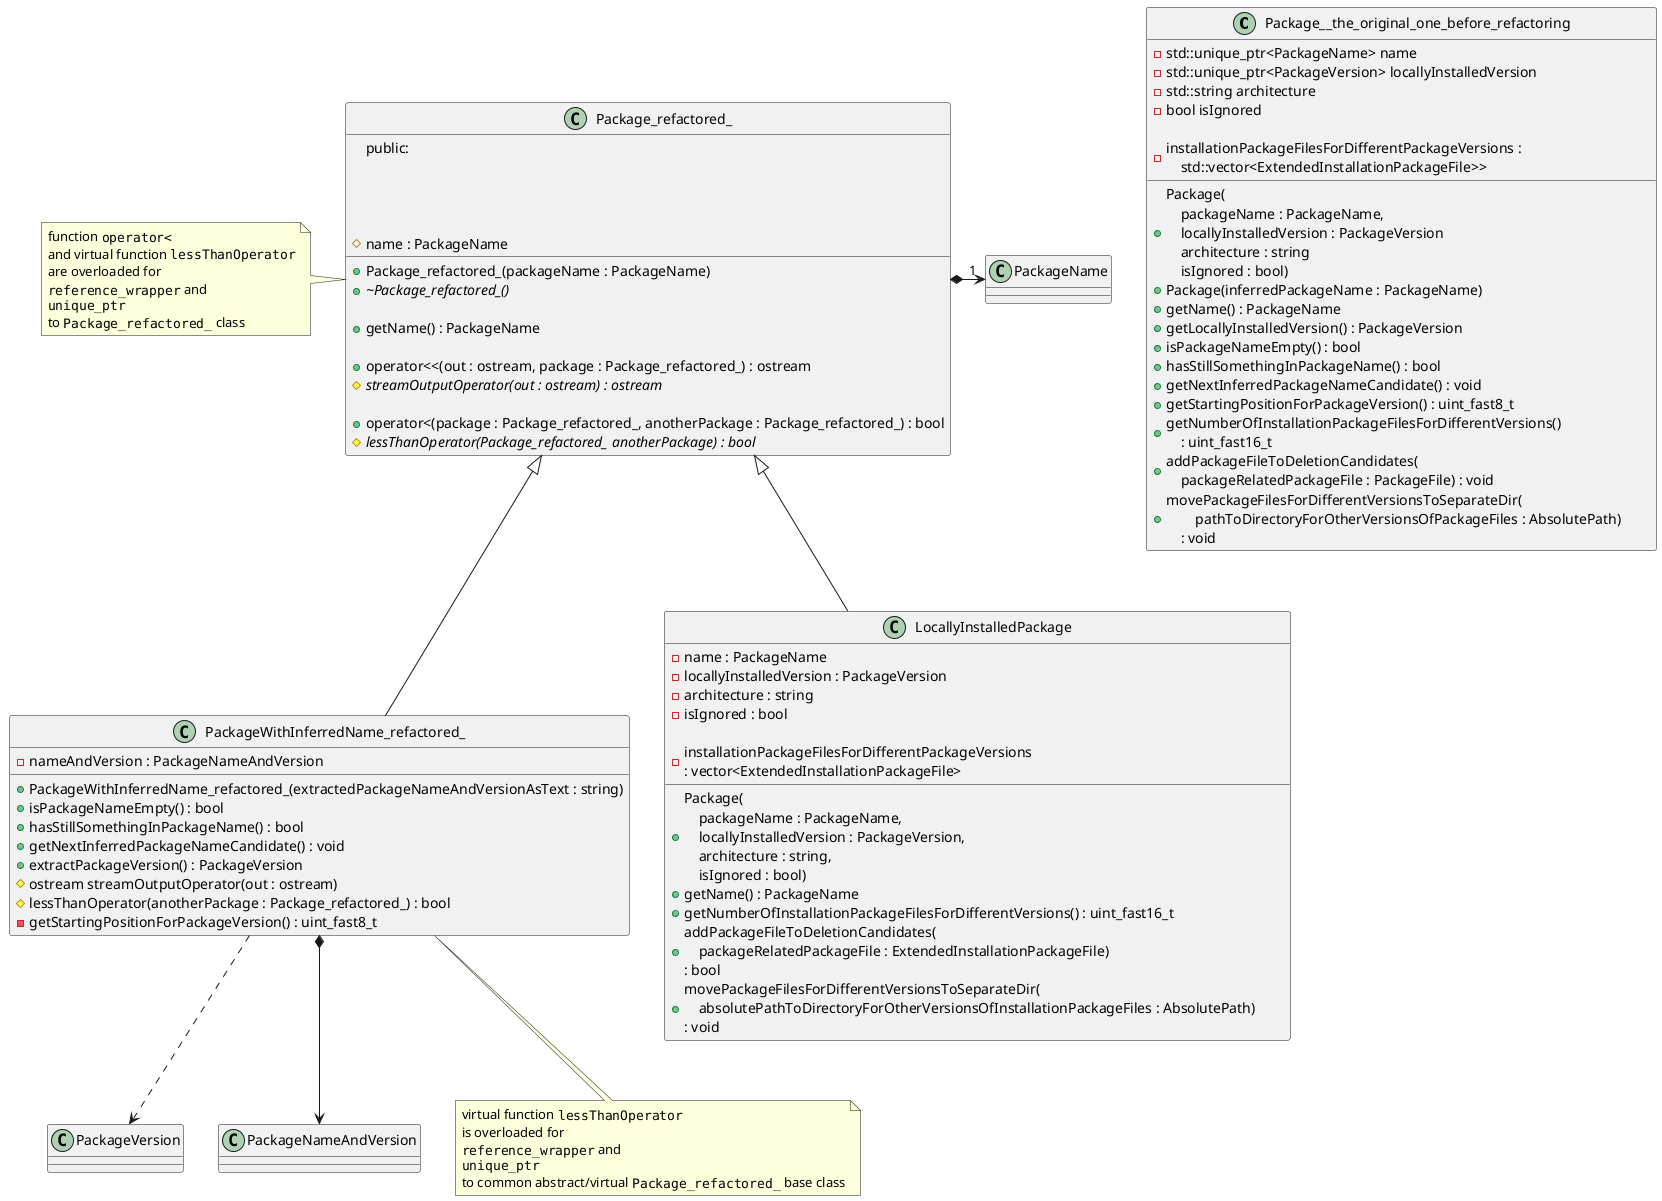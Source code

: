 @startuml

'Proposed solutions to avoid assigning reference member attributes to temporary values in single-argument constructor:
' - Inheritance/Implementation of interface - a class with only pure virtual functions with commonfunctions
'   - overkill/not necessary - I don't use them in one container, neither I want to complicate my code with abstractions for simplicity and understandability
' - Splitting one 'PackageFile'
'   - to two classes
'   - then encapsulate the 'string' type 'filname' and 'absolutePath' member variables to custom defined classes 'Filename' and 'AbsolutePath' for expressivenes
'   - Accepted solution

class Package__the_original_one_before_refactoring {
    + Package(\
        \n    packageName : PackageName,\
        \n    locallyInstalledVersion : PackageVersion\
        \n    architecture : string\
        \n    isIgnored : bool)
    + Package(inferredPackageName : PackageName)
    + getName() : PackageName
    + getLocallyInstalledVersion() : PackageVersion
    + isPackageNameEmpty() : bool
    + hasStillSomethingInPackageName() : bool
    + getNextInferredPackageNameCandidate() : void
    + getStartingPositionForPackageVersion() : uint_fast8_t
    + getNumberOfInstallationPackageFilesForDifferentVersions()\
        \n    : uint_fast16_t
    + addPackageFileToDeletionCandidates(\
        \n    packageRelatedPackageFile : PackageFile) : void
    + movePackageFilesForDifferentVersionsToSeparateDir(\
        \n        pathToDirectoryForOtherVersionsOfPackageFiles : AbsolutePath)\
        \n    : void

    - std::unique_ptr<PackageName> name
    - std::unique_ptr<PackageVersion> locallyInstalledVersion
    - std::string architecture
    - bool isIgnored

    - installationPackageFilesForDifferentPackageVersions :\
        \n    std::vector<ExtendedInstallationPackageFile>>
}

'Analysis

'TODO make >>> abstract <<< from the 'class Package_refactored_' ?
class Package_refactored_ {
public:
    + Package_refactored_(packageName : PackageName)
    + {abstract} ~Package_refactored_()

    + getName() : PackageName

    + operator<<(out : ostream, package : Package_refactored_) : ostream
    # {abstract} streamOutputOperator(out : ostream) : ostream

    + operator<(package : Package_refactored_, anotherPackage : Package_refactored_) : bool
    # {abstract} lessThanOperator(Package_refactored_ anotherPackage) : bool

    # name : PackageName
}

note left of Package_refactored_: function ""operator<""\nand virtual function ""lessThanOperator""\nare overloaded for\n""reference_wrapper"" and\n""unique_ptr""\nto ""Package_refactored_"" class

Package_refactored_ *-r-> "1" PackageName

class PackageWithInferredName_refactored_ {
    + PackageWithInferredName_refactored_(extractedPackageNameAndVersionAsText : string)
    + isPackageNameEmpty() : bool
    + hasStillSomethingInPackageName() : bool
    + getNextInferredPackageNameCandidate() : void
    + extractPackageVersion() : PackageVersion
    # ostream streamOutputOperator(out : ostream)
    # lessThanOperator(anotherPackage : Package_refactored_) : bool

    - nameAndVersion : PackageNameAndVersion
    - getStartingPositionForPackageVersion() : uint_fast8_t
}

Package_refactored_ <|-d- PackageWithInferredName_refactored_
PackageWithInferredName_refactored_ ..> PackageVersion
PackageWithInferredName_refactored_ *--> PackageNameAndVersion

note bottom of PackageWithInferredName_refactored_: virtual function ""lessThanOperator""\nis overloaded for\n""reference_wrapper"" and\n""unique_ptr""\nto common abstract/virtual ""Package_refactored_"" base class

class LocallyInstalledPackage {
    + Package(\
    \n    packageName : PackageName,\
    \n    locallyInstalledVersion : PackageVersion,\
    \n    architecture : string,\
    \n    isIgnored : bool)
    + getName() : PackageName
    + getNumberOfInstallationPackageFilesForDifferentVersions() : uint_fast16_t
    + addPackageFileToDeletionCandidates(\
    \n    packageRelatedPackageFile : ExtendedInstallationPackageFile)\
    \n: bool
    + movePackageFilesForDifferentVersionsToSeparateDir(\
        \n    absolutePathToDirectoryForOtherVersionsOfInstallationPackageFiles : AbsolutePath)\
        \n: void
    - name : PackageName
    - locallyInstalledVersion : PackageVersion
    - architecture : string
    - isIgnored : bool

    - installationPackageFilesForDifferentPackageVersions\
    \n: vector<ExtendedInstallationPackageFile>
}

Package_refactored_ <|-d- LocallyInstalledPackage
@enduml
